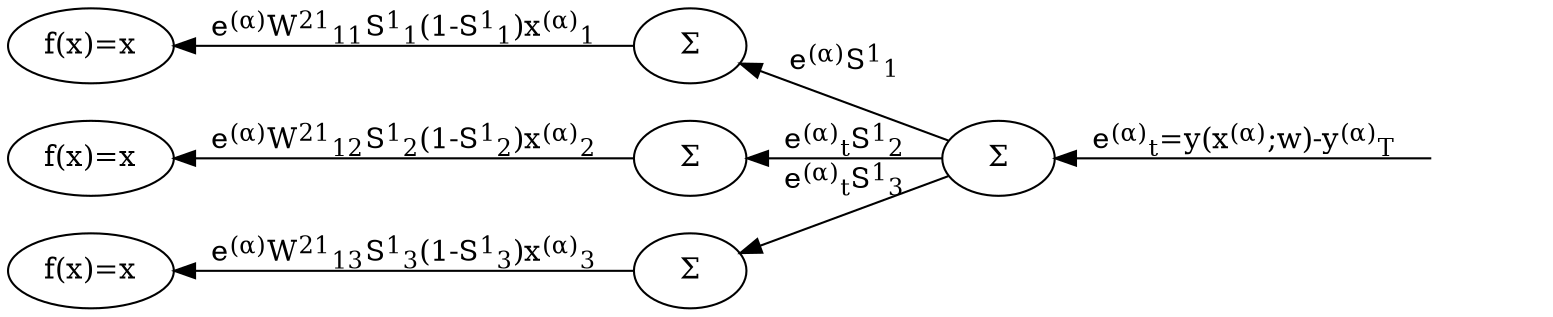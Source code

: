 digraph{
    rankdir=<RL>
    splines=<line>
    node[color=<white>]
    finalout[label=< >]
    
    node[color=<black>] 
    input01[label=<f(x)=x>] 
    input02[label=<f(x)=x>] 
    input03[label=<f(x)=x>]

    input11[label=<&Sigma;>] 
    input12[label=<&Sigma;>] 
    input13[label=<&Sigma;>]

    output[label=<&Sigma;>]

    input11 -> input01 [label=<e<sup>(&alpha;)</sup>W<sup>21</sup><sub>11</sub>S<sup>1</sup><sub>1</sub>(1-S<sup>1</sup><sub>1</sub>)x<sup>(&alpha;)</sup><sub>1</sub>>]
    input12 -> input02 [label=<e<sup>(&alpha;)</sup>W<sup>21</sup><sub>12</sub>S<sup>1</sup><sub>2</sub>(1-S<sup>1</sup><sub>2</sub>)x<sup>(&alpha;)</sup><sub>2</sub>>]
    input13 -> input03 [label=<e<sup>(&alpha;)</sup>W<sup>21</sup><sub>13</sub>S<sup>1</sup><sub>3</sub>(1-S<sup>1</sup><sub>3</sub>)x<sup>(&alpha;)</sup><sub>3</sub>>]
    output -> input11 [label=<e<sup>(&alpha;)</sup>S<sup>1</sup><sub>1</sub>>]
    output -> input12 [label=<e<sup>(&alpha;)</sup><sub>t</sub>S<sup>1</sup><sub>2</sub>>]
    output -> input13 [label=<e<sup>(&alpha;)</sup><sub>t</sub>S<sup>1</sup><sub>3</sub>>]
    finalout -> output [label=<e<sup>(&alpha;)</sup><sub>t</sub>=y(x<sup>(&alpha;)</sup>;w)-y<sup>(&alpha;)</sup><sub>T</sub>>]
}